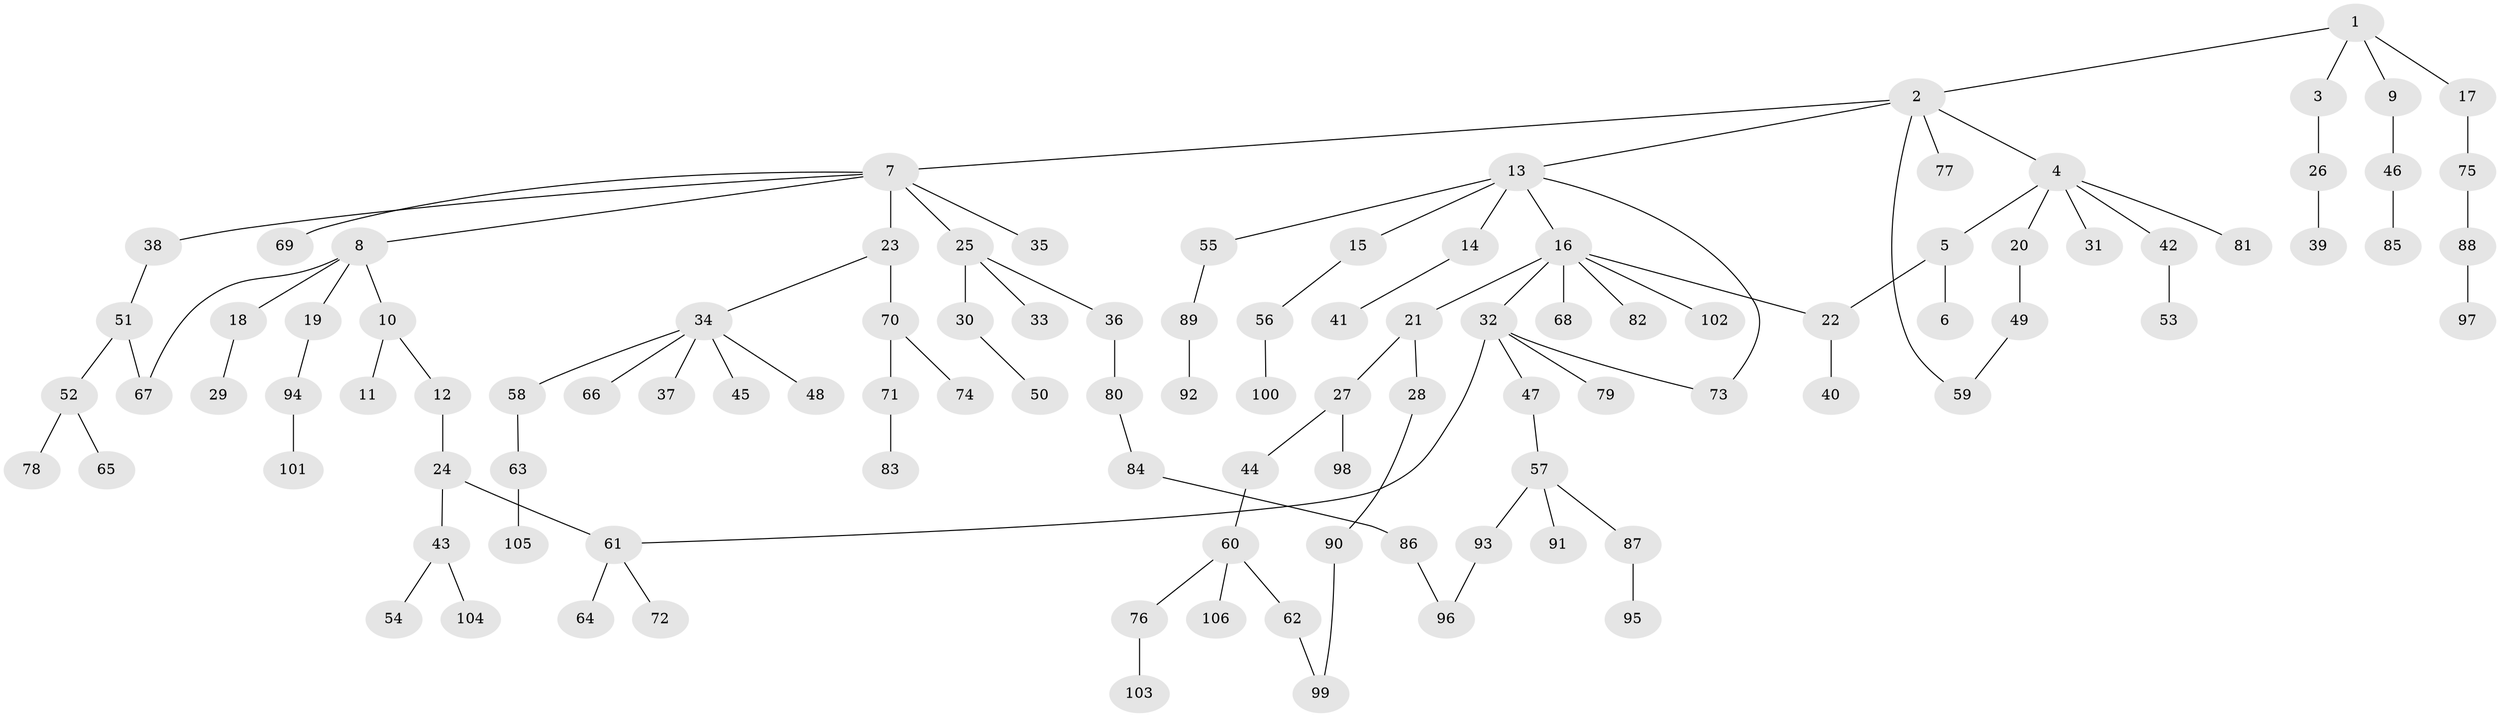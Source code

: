 // Generated by graph-tools (version 1.1) at 2025/34/03/09/25 02:34:19]
// undirected, 106 vertices, 112 edges
graph export_dot {
graph [start="1"]
  node [color=gray90,style=filled];
  1;
  2;
  3;
  4;
  5;
  6;
  7;
  8;
  9;
  10;
  11;
  12;
  13;
  14;
  15;
  16;
  17;
  18;
  19;
  20;
  21;
  22;
  23;
  24;
  25;
  26;
  27;
  28;
  29;
  30;
  31;
  32;
  33;
  34;
  35;
  36;
  37;
  38;
  39;
  40;
  41;
  42;
  43;
  44;
  45;
  46;
  47;
  48;
  49;
  50;
  51;
  52;
  53;
  54;
  55;
  56;
  57;
  58;
  59;
  60;
  61;
  62;
  63;
  64;
  65;
  66;
  67;
  68;
  69;
  70;
  71;
  72;
  73;
  74;
  75;
  76;
  77;
  78;
  79;
  80;
  81;
  82;
  83;
  84;
  85;
  86;
  87;
  88;
  89;
  90;
  91;
  92;
  93;
  94;
  95;
  96;
  97;
  98;
  99;
  100;
  101;
  102;
  103;
  104;
  105;
  106;
  1 -- 2;
  1 -- 3;
  1 -- 9;
  1 -- 17;
  2 -- 4;
  2 -- 7;
  2 -- 13;
  2 -- 59;
  2 -- 77;
  3 -- 26;
  4 -- 5;
  4 -- 20;
  4 -- 31;
  4 -- 42;
  4 -- 81;
  5 -- 6;
  5 -- 22;
  7 -- 8;
  7 -- 23;
  7 -- 25;
  7 -- 35;
  7 -- 38;
  7 -- 69;
  8 -- 10;
  8 -- 18;
  8 -- 19;
  8 -- 67;
  9 -- 46;
  10 -- 11;
  10 -- 12;
  12 -- 24;
  13 -- 14;
  13 -- 15;
  13 -- 16;
  13 -- 55;
  13 -- 73;
  14 -- 41;
  15 -- 56;
  16 -- 21;
  16 -- 22;
  16 -- 32;
  16 -- 68;
  16 -- 82;
  16 -- 102;
  17 -- 75;
  18 -- 29;
  19 -- 94;
  20 -- 49;
  21 -- 27;
  21 -- 28;
  22 -- 40;
  23 -- 34;
  23 -- 70;
  24 -- 43;
  24 -- 61;
  25 -- 30;
  25 -- 33;
  25 -- 36;
  26 -- 39;
  27 -- 44;
  27 -- 98;
  28 -- 90;
  30 -- 50;
  32 -- 47;
  32 -- 61;
  32 -- 73;
  32 -- 79;
  34 -- 37;
  34 -- 45;
  34 -- 48;
  34 -- 58;
  34 -- 66;
  36 -- 80;
  38 -- 51;
  42 -- 53;
  43 -- 54;
  43 -- 104;
  44 -- 60;
  46 -- 85;
  47 -- 57;
  49 -- 59;
  51 -- 52;
  51 -- 67;
  52 -- 65;
  52 -- 78;
  55 -- 89;
  56 -- 100;
  57 -- 87;
  57 -- 91;
  57 -- 93;
  58 -- 63;
  60 -- 62;
  60 -- 76;
  60 -- 106;
  61 -- 64;
  61 -- 72;
  62 -- 99;
  63 -- 105;
  70 -- 71;
  70 -- 74;
  71 -- 83;
  75 -- 88;
  76 -- 103;
  80 -- 84;
  84 -- 86;
  86 -- 96;
  87 -- 95;
  88 -- 97;
  89 -- 92;
  90 -- 99;
  93 -- 96;
  94 -- 101;
}
